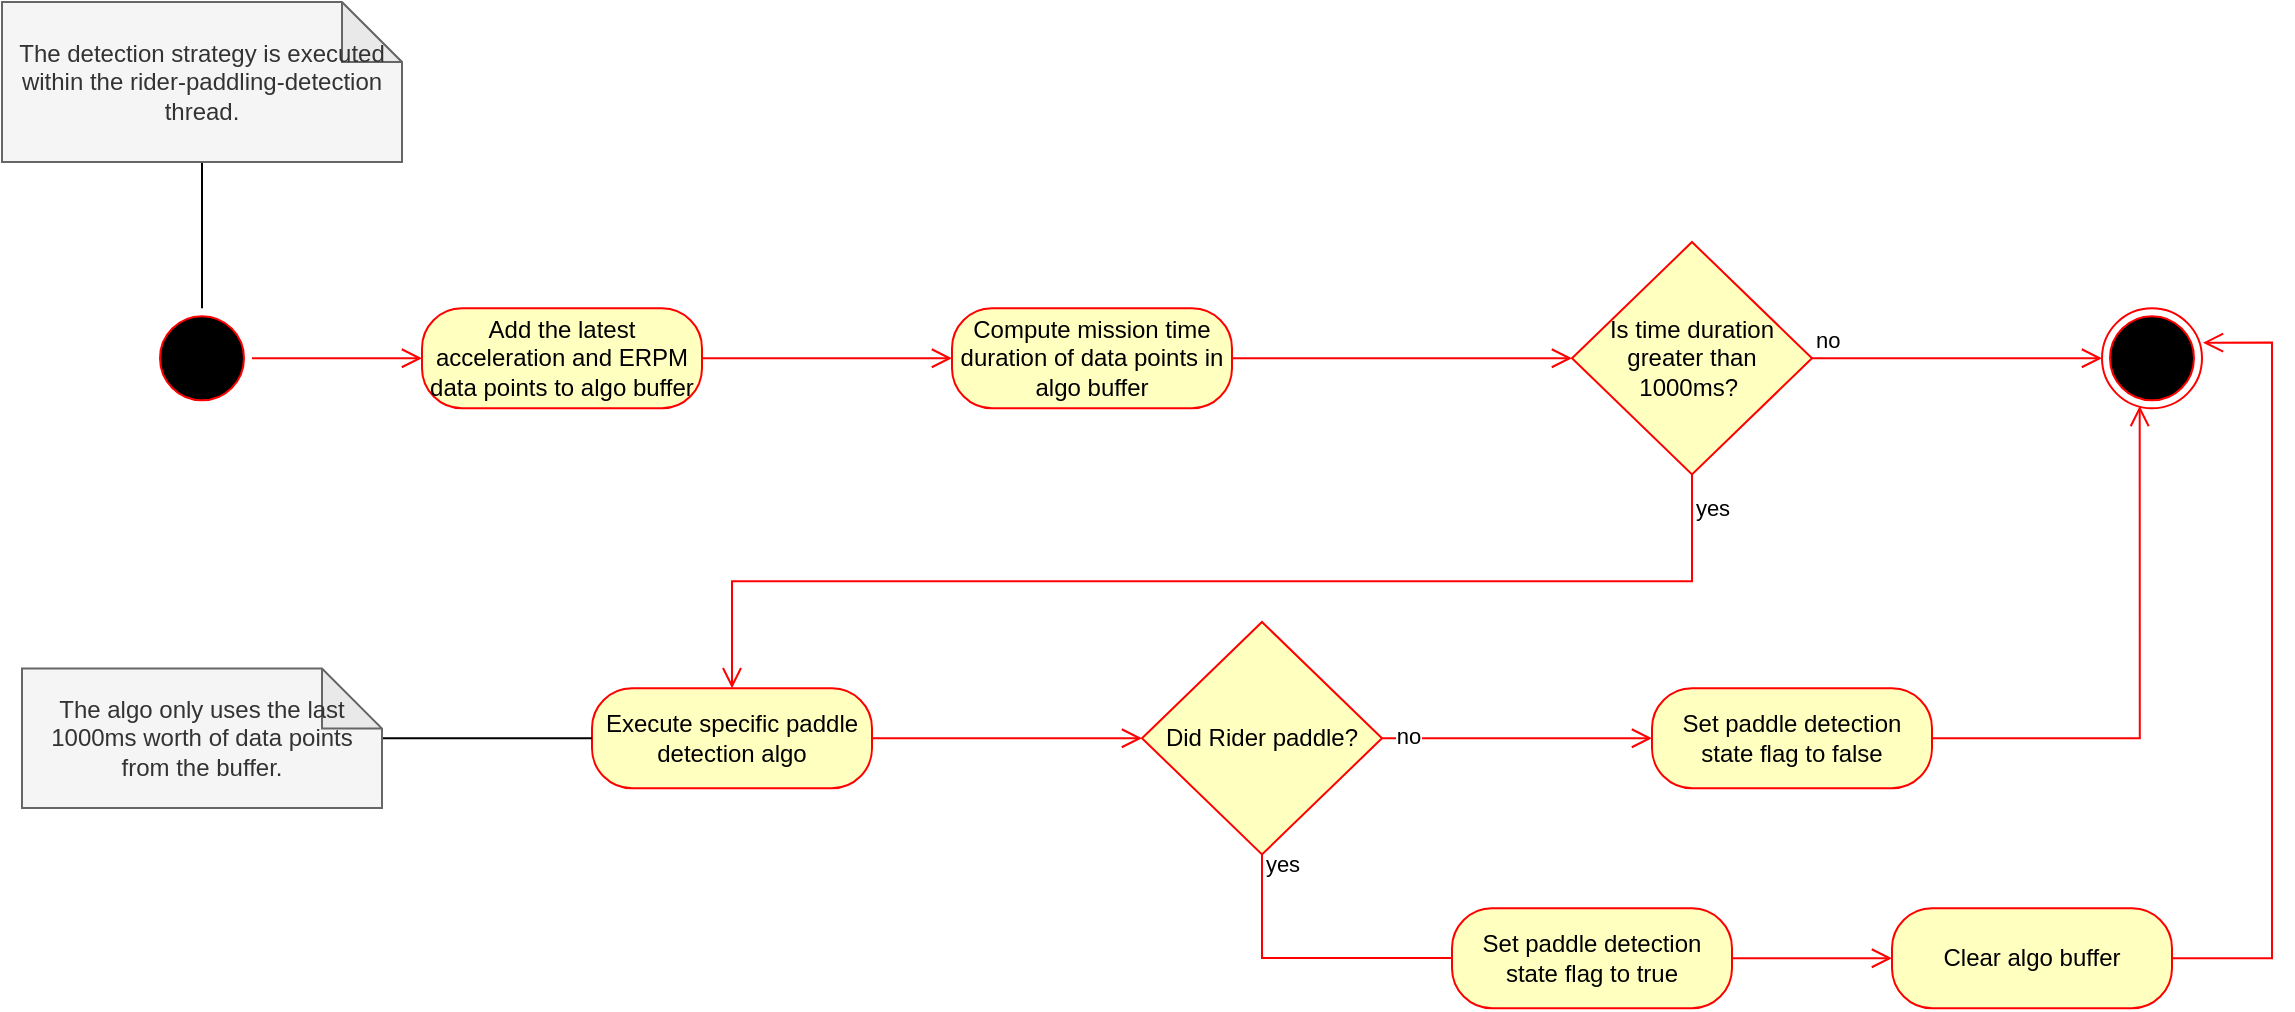 <mxfile version="27.0.9">
  <diagram name="VESC and IMU Sensor Data Acquisition Loop" id="vesc-imu-loop">
    <mxGraphModel dx="1722" dy="1003" grid="1" gridSize="10" guides="1" tooltips="1" connect="1" arrows="1" fold="1" page="1" pageScale="1" pageWidth="827" pageHeight="1169" background="none" math="0" shadow="0">
      <root>
        <mxCell id="0" />
        <mxCell id="1" parent="0" />
        <mxCell id="DLUhYBMh8PzgYEKwgWeW-1" value="" style="ellipse;html=1;shape=startState;fillColor=#000000;strokeColor=#ff0000;" parent="1" vertex="1">
          <mxGeometry x="240" y="413.12" width="50" height="50" as="geometry" />
        </mxCell>
        <mxCell id="DLUhYBMh8PzgYEKwgWeW-2" value="" style="ellipse;html=1;shape=endState;fillColor=#000000;strokeColor=#ff0000;" parent="1" vertex="1">
          <mxGeometry x="1215" y="413.12" width="50" height="50" as="geometry" />
        </mxCell>
        <mxCell id="DLUhYBMh8PzgYEKwgWeW-3" value="&lt;font style=&quot;color: rgb(0, 0, 0);&quot;&gt;Add the latest acceleration and ERPM data points to algo buffer&lt;/font&gt;" style="rounded=1;whiteSpace=wrap;html=1;arcSize=40;fontColor=#000000;fillColor=#ffffc0;strokeColor=#ff0000;labelBackgroundColor=none;" parent="1" vertex="1">
          <mxGeometry x="375" y="413.12" width="140" height="50" as="geometry" />
        </mxCell>
        <mxCell id="DLUhYBMh8PzgYEKwgWeW-4" value="&lt;font style=&quot;color: rgb(0, 0, 0);&quot;&gt;Compute mission time duration of data points in algo buffer&lt;/font&gt;" style="rounded=1;whiteSpace=wrap;html=1;arcSize=40;fontColor=#000000;fillColor=#ffffc0;strokeColor=#ff0000;labelBackgroundColor=none;" parent="1" vertex="1">
          <mxGeometry x="640" y="413.12" width="140" height="50" as="geometry" />
        </mxCell>
        <mxCell id="DLUhYBMh8PzgYEKwgWeW-5" value="&lt;font color=&quot;#000000&quot;&gt;Is time duration greater than 1000ms?&amp;nbsp;&lt;/font&gt;" style="rhombus;whiteSpace=wrap;html=1;fontColor=#000000;fillColor=#ffffc0;strokeColor=#ff0000;labelBackgroundColor=none;" parent="1" vertex="1">
          <mxGeometry x="950" y="380" width="120" height="116.24" as="geometry" />
        </mxCell>
        <mxCell id="DLUhYBMh8PzgYEKwgWeW-6" value="no" style="edgeStyle=orthogonalEdgeStyle;html=1;align=left;verticalAlign=bottom;endArrow=open;endSize=8;strokeColor=#ff0000;rounded=0;exitX=1;exitY=0.5;exitDx=0;exitDy=0;entryX=0;entryY=0.5;entryDx=0;entryDy=0;" parent="1" source="DLUhYBMh8PzgYEKwgWeW-5" target="DLUhYBMh8PzgYEKwgWeW-2" edge="1">
          <mxGeometry x="-1" relative="1" as="geometry">
            <mxPoint x="1320" y="213.12" as="targetPoint" />
            <mxPoint x="910" y="372.5" as="sourcePoint" />
            <Array as="points">
              <mxPoint x="1130" y="438.12" />
              <mxPoint x="1130" y="438.12" />
            </Array>
          </mxGeometry>
        </mxCell>
        <mxCell id="DLUhYBMh8PzgYEKwgWeW-7" value="" style="edgeStyle=orthogonalEdgeStyle;html=1;verticalAlign=bottom;endArrow=open;endSize=8;strokeColor=#ff0000;rounded=0;exitX=1;exitY=0.5;exitDx=0;exitDy=0;" parent="1" source="DLUhYBMh8PzgYEKwgWeW-1" target="DLUhYBMh8PzgYEKwgWeW-3" edge="1">
          <mxGeometry relative="1" as="geometry">
            <mxPoint x="350" y="436.46" as="targetPoint" />
            <mxPoint x="260" y="436.46" as="sourcePoint" />
          </mxGeometry>
        </mxCell>
        <mxCell id="DLUhYBMh8PzgYEKwgWeW-8" value="" style="edgeStyle=orthogonalEdgeStyle;html=1;verticalAlign=bottom;endArrow=open;endSize=8;strokeColor=#ff0000;rounded=0;entryX=0;entryY=0.5;entryDx=0;entryDy=0;exitX=1;exitY=0.5;exitDx=0;exitDy=0;" parent="1" source="DLUhYBMh8PzgYEKwgWeW-3" target="DLUhYBMh8PzgYEKwgWeW-4" edge="1">
          <mxGeometry relative="1" as="geometry">
            <mxPoint x="655" y="437.7" as="targetPoint" />
            <mxPoint x="550" y="438.12" as="sourcePoint" />
          </mxGeometry>
        </mxCell>
        <mxCell id="DLUhYBMh8PzgYEKwgWeW-9" value="" style="edgeStyle=orthogonalEdgeStyle;html=1;verticalAlign=bottom;endArrow=open;endSize=8;strokeColor=#ff0000;rounded=0;exitX=1;exitY=0.5;exitDx=0;exitDy=0;entryX=0;entryY=0.5;entryDx=0;entryDy=0;" parent="1" source="DLUhYBMh8PzgYEKwgWeW-4" target="DLUhYBMh8PzgYEKwgWeW-5" edge="1">
          <mxGeometry relative="1" as="geometry">
            <mxPoint x="940" y="437.7" as="targetPoint" />
            <mxPoint x="850" y="437.7" as="sourcePoint" />
          </mxGeometry>
        </mxCell>
        <mxCell id="DLUhYBMh8PzgYEKwgWeW-10" style="edgeStyle=orthogonalEdgeStyle;rounded=0;orthogonalLoop=1;jettySize=auto;html=1;endArrow=none;startFill=0;entryX=0.5;entryY=0;entryDx=0;entryDy=0;" parent="1" source="DLUhYBMh8PzgYEKwgWeW-11" edge="1" target="DLUhYBMh8PzgYEKwgWeW-1">
          <mxGeometry relative="1" as="geometry">
            <mxPoint x="265" y="400" as="targetPoint" />
          </mxGeometry>
        </mxCell>
        <mxCell id="DLUhYBMh8PzgYEKwgWeW-11" value="The detection strategy is executed within the rider-paddling-detection thread." style="shape=note;whiteSpace=wrap;html=1;backgroundOutline=1;darkOpacity=0.05;fillColor=#f5f5f5;strokeColor=#666666;fontColor=#333333;" parent="1" vertex="1">
          <mxGeometry x="165" y="260" width="200" height="80" as="geometry" />
        </mxCell>
        <mxCell id="DLUhYBMh8PzgYEKwgWeW-20" value="" style="edgeStyle=orthogonalEdgeStyle;html=1;verticalAlign=bottom;endArrow=open;endSize=8;strokeColor=#ff0000;rounded=0;exitX=0.5;exitY=1;exitDx=0;exitDy=0;entryX=0.5;entryY=0;entryDx=0;entryDy=0;" parent="1" source="DLUhYBMh8PzgYEKwgWeW-5" target="DLUhYBMh8PzgYEKwgWeW-23" edge="1">
          <mxGeometry relative="1" as="geometry">
            <mxPoint x="710" y="563.12" as="targetPoint" />
            <mxPoint x="1000" y="563.12" as="sourcePoint" />
          </mxGeometry>
        </mxCell>
        <mxCell id="DLUhYBMh8PzgYEKwgWeW-22" value="yes" style="edgeLabel;html=1;align=center;verticalAlign=middle;resizable=0;points=[];" parent="DLUhYBMh8PzgYEKwgWeW-20" vertex="1" connectable="0">
          <mxGeometry x="-0.942" y="1" relative="1" as="geometry">
            <mxPoint x="9" as="offset" />
          </mxGeometry>
        </mxCell>
        <mxCell id="DLUhYBMh8PzgYEKwgWeW-23" value="&lt;font style=&quot;color: rgb(0, 0, 0);&quot;&gt;Execute specific paddle detection algo&lt;/font&gt;" style="rounded=1;whiteSpace=wrap;html=1;arcSize=40;fontColor=#000000;fillColor=#ffffc0;strokeColor=#ff0000;labelBackgroundColor=none;" parent="1" vertex="1">
          <mxGeometry x="460" y="603.12" width="140" height="50" as="geometry" />
        </mxCell>
        <mxCell id="DLUhYBMh8PzgYEKwgWeW-24" value="&lt;font color=&quot;#000000&quot;&gt;Did Rider paddle?&lt;/font&gt;" style="rhombus;whiteSpace=wrap;html=1;fontColor=#000000;fillColor=#ffffc0;strokeColor=#ff0000;labelBackgroundColor=none;" parent="1" vertex="1">
          <mxGeometry x="735" y="570" width="120" height="116.24" as="geometry" />
        </mxCell>
        <mxCell id="DLUhYBMh8PzgYEKwgWeW-26" value="" style="edgeStyle=orthogonalEdgeStyle;html=1;verticalAlign=bottom;endArrow=open;strokeColor=#ff0000;rounded=0;exitX=0.5;exitY=1;exitDx=0;exitDy=0;entryX=0.071;entryY=0.6;entryDx=0;entryDy=0;entryPerimeter=0;" parent="1" source="DLUhYBMh8PzgYEKwgWeW-24" target="DLUhYBMh8PzgYEKwgWeW-32" edge="1">
          <mxGeometry relative="1" as="geometry">
            <mxPoint x="980" y="800" as="targetPoint" />
            <mxPoint x="795" y="693.12" as="sourcePoint" />
            <Array as="points">
              <mxPoint x="795" y="738" />
              <mxPoint x="900" y="738" />
            </Array>
          </mxGeometry>
        </mxCell>
        <mxCell id="DLUhYBMh8PzgYEKwgWeW-27" value="yes" style="edgeLabel;html=1;align=center;verticalAlign=middle;resizable=0;points=[];" parent="DLUhYBMh8PzgYEKwgWeW-26" vertex="1" connectable="0">
          <mxGeometry x="-0.942" y="1" relative="1" as="geometry">
            <mxPoint x="9" as="offset" />
          </mxGeometry>
        </mxCell>
        <mxCell id="DLUhYBMh8PzgYEKwgWeW-28" value="" style="edgeStyle=orthogonalEdgeStyle;html=1;verticalAlign=bottom;endArrow=open;endSize=8;strokeColor=#ff0000;rounded=0;exitX=1;exitY=0.5;exitDx=0;exitDy=0;entryX=0;entryY=0.5;entryDx=0;entryDy=0;" parent="1" source="DLUhYBMh8PzgYEKwgWeW-24" target="X29tNYWasboAAKFTecMK-8" edge="1">
          <mxGeometry relative="1" as="geometry">
            <mxPoint x="960" y="628" as="targetPoint" />
            <mxPoint x="1020" y="613.12" as="sourcePoint" />
            <Array as="points" />
          </mxGeometry>
        </mxCell>
        <mxCell id="DLUhYBMh8PzgYEKwgWeW-29" value="no" style="edgeLabel;html=1;align=center;verticalAlign=middle;resizable=0;points=[];" parent="DLUhYBMh8PzgYEKwgWeW-28" vertex="1" connectable="0">
          <mxGeometry x="-0.942" y="1" relative="1" as="geometry">
            <mxPoint x="9" as="offset" />
          </mxGeometry>
        </mxCell>
        <mxCell id="DLUhYBMh8PzgYEKwgWeW-31" value="" style="edgeStyle=orthogonalEdgeStyle;html=1;verticalAlign=bottom;endArrow=open;endSize=8;strokeColor=#ff0000;rounded=0;entryX=0;entryY=0.5;entryDx=0;entryDy=0;exitX=1;exitY=0.5;exitDx=0;exitDy=0;" parent="1" source="DLUhYBMh8PzgYEKwgWeW-23" target="DLUhYBMh8PzgYEKwgWeW-24" edge="1">
          <mxGeometry relative="1" as="geometry">
            <mxPoint x="610" y="627.7" as="targetPoint" />
            <mxPoint x="505" y="627.7" as="sourcePoint" />
          </mxGeometry>
        </mxCell>
        <mxCell id="DLUhYBMh8PzgYEKwgWeW-32" value="&lt;font style=&quot;color: rgb(0, 0, 0);&quot;&gt;Set paddle detection state flag to true&lt;/font&gt;" style="rounded=1;whiteSpace=wrap;html=1;arcSize=40;fontColor=#000000;fillColor=#ffffc0;strokeColor=#ff0000;labelBackgroundColor=none;" parent="1" vertex="1">
          <mxGeometry x="890" y="713.12" width="140" height="50" as="geometry" />
        </mxCell>
        <mxCell id="X29tNYWasboAAKFTecMK-1" value="&lt;font style=&quot;color: rgb(0, 0, 0);&quot;&gt;Clear algo buffer&lt;/font&gt;" style="rounded=1;whiteSpace=wrap;html=1;arcSize=40;fontColor=#000000;fillColor=#ffffc0;strokeColor=#ff0000;labelBackgroundColor=none;" vertex="1" parent="1">
          <mxGeometry x="1110" y="713.12" width="140" height="50" as="geometry" />
        </mxCell>
        <mxCell id="X29tNYWasboAAKFTecMK-2" value="" style="edgeStyle=orthogonalEdgeStyle;html=1;verticalAlign=bottom;endArrow=open;endSize=8;strokeColor=#ff0000;rounded=0;exitX=1;exitY=0.5;exitDx=0;exitDy=0;entryX=0;entryY=0.5;entryDx=0;entryDy=0;" edge="1" parent="1" source="DLUhYBMh8PzgYEKwgWeW-32" target="X29tNYWasboAAKFTecMK-1">
          <mxGeometry relative="1" as="geometry">
            <mxPoint x="1190" y="737.7" as="targetPoint" />
            <mxPoint x="1090" y="737.7" as="sourcePoint" />
          </mxGeometry>
        </mxCell>
        <mxCell id="X29tNYWasboAAKFTecMK-5" value="" style="edgeStyle=orthogonalEdgeStyle;html=1;verticalAlign=bottom;endArrow=open;endSize=8;strokeColor=#ff0000;rounded=0;exitX=1;exitY=0.5;exitDx=0;exitDy=0;entryX=1.01;entryY=0.344;entryDx=0;entryDy=0;entryPerimeter=0;" edge="1" parent="1" source="X29tNYWasboAAKFTecMK-1" target="DLUhYBMh8PzgYEKwgWeW-2">
          <mxGeometry relative="1" as="geometry">
            <mxPoint x="1460" y="737.7" as="targetPoint" />
            <mxPoint x="1330" y="737.7" as="sourcePoint" />
            <Array as="points">
              <mxPoint x="1300" y="738" />
              <mxPoint x="1300" y="430" />
            </Array>
          </mxGeometry>
        </mxCell>
        <mxCell id="X29tNYWasboAAKFTecMK-6" style="edgeStyle=orthogonalEdgeStyle;rounded=0;orthogonalLoop=1;jettySize=auto;html=1;entryX=0;entryY=0.5;entryDx=0;entryDy=0;endArrow=none;startFill=0;" edge="1" parent="1" source="X29tNYWasboAAKFTecMK-7" target="DLUhYBMh8PzgYEKwgWeW-23">
          <mxGeometry relative="1" as="geometry">
            <mxPoint x="180" y="901.24" as="targetPoint" />
          </mxGeometry>
        </mxCell>
        <mxCell id="X29tNYWasboAAKFTecMK-7" value="The algo only uses the last 1000ms worth of data points from the buffer." style="shape=note;whiteSpace=wrap;html=1;backgroundOutline=1;darkOpacity=0.05;fillColor=#f5f5f5;strokeColor=#666666;fontColor=#333333;" vertex="1" parent="1">
          <mxGeometry x="175" y="593.28" width="180" height="69.68" as="geometry" />
        </mxCell>
        <mxCell id="X29tNYWasboAAKFTecMK-8" value="&lt;font style=&quot;color: rgb(0, 0, 0);&quot;&gt;Set paddle detection state flag to false&lt;/font&gt;" style="rounded=1;whiteSpace=wrap;html=1;arcSize=40;fontColor=#000000;fillColor=#ffffc0;strokeColor=#ff0000;labelBackgroundColor=none;" vertex="1" parent="1">
          <mxGeometry x="990" y="603.12" width="140" height="50" as="geometry" />
        </mxCell>
        <mxCell id="X29tNYWasboAAKFTecMK-9" value="" style="edgeStyle=orthogonalEdgeStyle;html=1;verticalAlign=bottom;endArrow=open;endSize=8;strokeColor=#ff0000;rounded=0;exitX=1;exitY=0.5;exitDx=0;exitDy=0;entryX=0.377;entryY=0.978;entryDx=0;entryDy=0;entryPerimeter=0;" edge="1" parent="1" source="X29tNYWasboAAKFTecMK-8" target="DLUhYBMh8PzgYEKwgWeW-2">
          <mxGeometry relative="1" as="geometry">
            <mxPoint x="1230" y="627.7" as="targetPoint" />
            <mxPoint x="1150" y="627.7" as="sourcePoint" />
            <Array as="points" />
          </mxGeometry>
        </mxCell>
      </root>
    </mxGraphModel>
  </diagram>
</mxfile>
